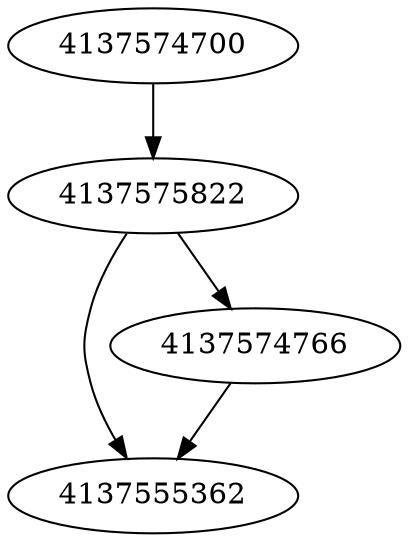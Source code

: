 strict digraph  {
4137555362;
4137575822;
4137574700;
4137574766;
4137575822 -> 4137574766;
4137575822 -> 4137555362;
4137574700 -> 4137575822;
4137574766 -> 4137555362;
}
